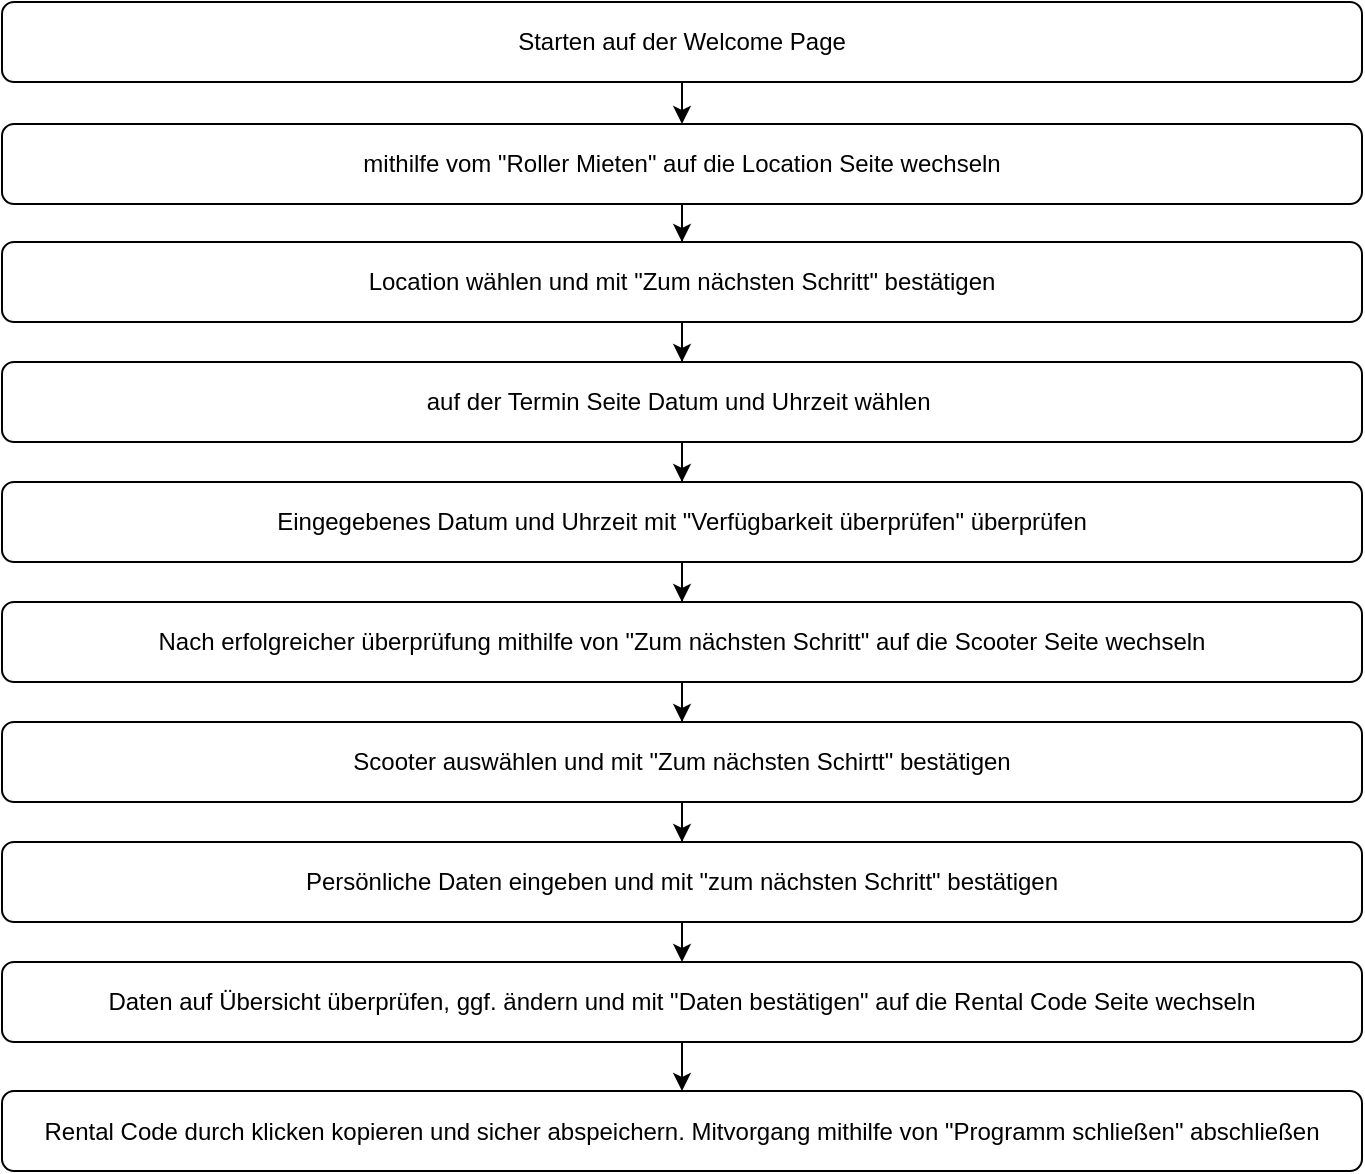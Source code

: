 <mxfile version="16.5.3" type="device"><diagram id="AEmG8j9s7D9sttR9Q3U2" name="Page-1"><mxGraphModel dx="1550" dy="784" grid="1" gridSize="10" guides="1" tooltips="1" connect="1" arrows="1" fold="1" page="1" pageScale="1" pageWidth="827" pageHeight="1169" math="0" shadow="0"><root><mxCell id="0"/><mxCell id="1" parent="0"/><mxCell id="2boPjySQMRJ5tJoe3rgx-3" value="" style="edgeStyle=orthogonalEdgeStyle;rounded=0;orthogonalLoop=1;jettySize=auto;html=1;" parent="1" source="2boPjySQMRJ5tJoe3rgx-1" target="2boPjySQMRJ5tJoe3rgx-2" edge="1"><mxGeometry relative="1" as="geometry"/></mxCell><mxCell id="2boPjySQMRJ5tJoe3rgx-1" value="Starten auf der Welcome Page" style="rounded=1;whiteSpace=wrap;html=1;" parent="1" vertex="1"><mxGeometry x="40" y="40" width="680" height="40" as="geometry"/></mxCell><mxCell id="2boPjySQMRJ5tJoe3rgx-5" value="" style="edgeStyle=orthogonalEdgeStyle;rounded=0;orthogonalLoop=1;jettySize=auto;html=1;" parent="1" source="2boPjySQMRJ5tJoe3rgx-2" target="2boPjySQMRJ5tJoe3rgx-4" edge="1"><mxGeometry relative="1" as="geometry"/></mxCell><mxCell id="2boPjySQMRJ5tJoe3rgx-2" value="mithilfe vom &quot;Roller Mieten&quot; auf die Location Seite wechseln" style="rounded=1;whiteSpace=wrap;html=1;" parent="1" vertex="1"><mxGeometry x="40" y="101" width="680" height="40" as="geometry"/></mxCell><mxCell id="2boPjySQMRJ5tJoe3rgx-7" value="" style="edgeStyle=orthogonalEdgeStyle;rounded=0;orthogonalLoop=1;jettySize=auto;html=1;" parent="1" source="2boPjySQMRJ5tJoe3rgx-4" target="2boPjySQMRJ5tJoe3rgx-6" edge="1"><mxGeometry relative="1" as="geometry"/></mxCell><mxCell id="2boPjySQMRJ5tJoe3rgx-4" value="Location wählen und mit &quot;Zum nächsten Schritt&quot; bestätigen" style="rounded=1;whiteSpace=wrap;html=1;" parent="1" vertex="1"><mxGeometry x="40" y="160" width="680" height="40" as="geometry"/></mxCell><mxCell id="2boPjySQMRJ5tJoe3rgx-9" value="" style="edgeStyle=orthogonalEdgeStyle;rounded=0;orthogonalLoop=1;jettySize=auto;html=1;" parent="1" source="2boPjySQMRJ5tJoe3rgx-6" target="2boPjySQMRJ5tJoe3rgx-8" edge="1"><mxGeometry relative="1" as="geometry"/></mxCell><mxCell id="2boPjySQMRJ5tJoe3rgx-6" value="auf der Termin Seite Datum und Uhrzeit wählen&amp;nbsp;" style="rounded=1;whiteSpace=wrap;html=1;" parent="1" vertex="1"><mxGeometry x="40" y="220" width="680" height="40" as="geometry"/></mxCell><mxCell id="2boPjySQMRJ5tJoe3rgx-11" value="" style="edgeStyle=orthogonalEdgeStyle;rounded=0;orthogonalLoop=1;jettySize=auto;html=1;" parent="1" source="2boPjySQMRJ5tJoe3rgx-8" target="2boPjySQMRJ5tJoe3rgx-10" edge="1"><mxGeometry relative="1" as="geometry"/></mxCell><mxCell id="2boPjySQMRJ5tJoe3rgx-8" value="Eingegebenes Datum und Uhrzeit mit &quot;Verfügbarkeit überprüfen&quot; überprüfen" style="rounded=1;whiteSpace=wrap;html=1;" parent="1" vertex="1"><mxGeometry x="40" y="280" width="680" height="40" as="geometry"/></mxCell><mxCell id="2boPjySQMRJ5tJoe3rgx-13" value="" style="edgeStyle=orthogonalEdgeStyle;rounded=0;orthogonalLoop=1;jettySize=auto;html=1;" parent="1" source="2boPjySQMRJ5tJoe3rgx-10" target="2boPjySQMRJ5tJoe3rgx-12" edge="1"><mxGeometry relative="1" as="geometry"/></mxCell><mxCell id="2boPjySQMRJ5tJoe3rgx-10" value="Nach erfolgreicher überprüfung mithilfe von &quot;Zum nächsten Schritt&quot; auf die Scooter Seite wechseln" style="rounded=1;whiteSpace=wrap;html=1;" parent="1" vertex="1"><mxGeometry x="40" y="340" width="680" height="40" as="geometry"/></mxCell><mxCell id="2boPjySQMRJ5tJoe3rgx-15" value="" style="edgeStyle=orthogonalEdgeStyle;rounded=0;orthogonalLoop=1;jettySize=auto;html=1;" parent="1" source="2boPjySQMRJ5tJoe3rgx-12" target="2boPjySQMRJ5tJoe3rgx-14" edge="1"><mxGeometry relative="1" as="geometry"/></mxCell><mxCell id="2boPjySQMRJ5tJoe3rgx-12" value="Scooter auswählen und mit &quot;Zum nächsten Schirtt&quot; bestätigen" style="rounded=1;whiteSpace=wrap;html=1;" parent="1" vertex="1"><mxGeometry x="40" y="400" width="680" height="40" as="geometry"/></mxCell><mxCell id="2boPjySQMRJ5tJoe3rgx-14" value="Persönliche Daten eingeben und mit &quot;zum nächsten Schritt&quot; bestätigen" style="rounded=1;whiteSpace=wrap;html=1;" parent="1" vertex="1"><mxGeometry x="40" y="460" width="680" height="40" as="geometry"/></mxCell><mxCell id="QtRsXiadJyLVQyK7XIvG-1" value="Daten auf Übersicht überprüfen, ggf. ändern und mit &quot;Daten bestätigen&quot; auf die Rental Code Seite wechseln" style="rounded=1;whiteSpace=wrap;html=1;" vertex="1" parent="1"><mxGeometry x="40" y="520" width="680" height="40" as="geometry"/></mxCell><mxCell id="QtRsXiadJyLVQyK7XIvG-5" value="" style="edgeStyle=orthogonalEdgeStyle;rounded=0;orthogonalLoop=1;jettySize=auto;html=1;entryX=0.5;entryY=0;entryDx=0;entryDy=0;exitX=0.5;exitY=1;exitDx=0;exitDy=0;" edge="1" parent="1" source="2boPjySQMRJ5tJoe3rgx-14" target="QtRsXiadJyLVQyK7XIvG-1"><mxGeometry relative="1" as="geometry"><mxPoint x="390" y="450" as="sourcePoint"/><mxPoint x="390" y="470" as="targetPoint"/></mxGeometry></mxCell><mxCell id="QtRsXiadJyLVQyK7XIvG-6" value="Rental Code durch klicken kopieren und sicher abspeichern. Mitvorgang mithilfe von &quot;Programm schließen&quot; abschließen" style="rounded=1;whiteSpace=wrap;html=1;" vertex="1" parent="1"><mxGeometry x="40" y="584.5" width="680" height="40" as="geometry"/></mxCell><mxCell id="QtRsXiadJyLVQyK7XIvG-7" value="" style="edgeStyle=orthogonalEdgeStyle;rounded=0;orthogonalLoop=1;jettySize=auto;html=1;exitX=0.5;exitY=1;exitDx=0;exitDy=0;" edge="1" parent="1" source="QtRsXiadJyLVQyK7XIvG-1" target="QtRsXiadJyLVQyK7XIvG-6"><mxGeometry relative="1" as="geometry"><mxPoint x="390" y="510" as="sourcePoint"/><mxPoint x="390" y="530" as="targetPoint"/></mxGeometry></mxCell></root></mxGraphModel></diagram></mxfile>